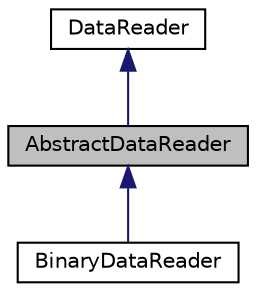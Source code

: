 digraph "AbstractDataReader"
{
 // INTERACTIVE_SVG=YES
  bgcolor="transparent";
  edge [fontname="Helvetica",fontsize="10",labelfontname="Helvetica",labelfontsize="10"];
  node [fontname="Helvetica",fontsize="10",shape=record];
  Node0 [label="AbstractDataReader",height=0.2,width=0.4,color="black", fillcolor="grey75", style="filled", fontcolor="black"];
  Node1 -> Node0 [dir="back",color="midnightblue",fontsize="10",style="solid",fontname="Helvetica"];
  Node1 [label="DataReader",height=0.2,width=0.4,color="black",URL="$d0/dad/interfaceumontreal_1_1ssj_1_1util_1_1io_1_1DataReader.html",tooltip="Data reader interface. "];
  Node0 -> Node2 [dir="back",color="midnightblue",fontsize="10",style="solid",fontname="Helvetica"];
  Node2 [label="BinaryDataReader",height=0.2,width=0.4,color="black",URL="$d6/d44/classumontreal_1_1ssj_1_1util_1_1io_1_1BinaryDataReader.html",tooltip="Binary data reader. "];
}
